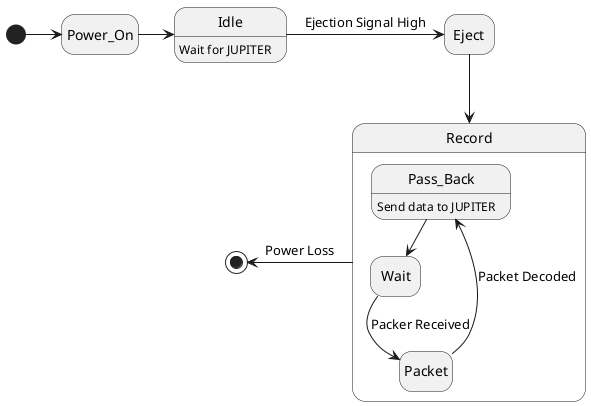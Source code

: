 @startuml Ejector State Machine

Idle : Wait for JUPITER

hide empty description

[*] -right-> Power_On
Power_On -right-> Idle
Idle -right-> Eject : Ejection Signal High
Eject --> Record

State Record {
    State Pass_Back : Send data to JUPITER
    Wait --> Packet : Packer Received
    Packet --> Pass_Back : Packet Decoded
    Pass_Back --> Wait
}

Record -left-> [*] : Power Loss

@enduml